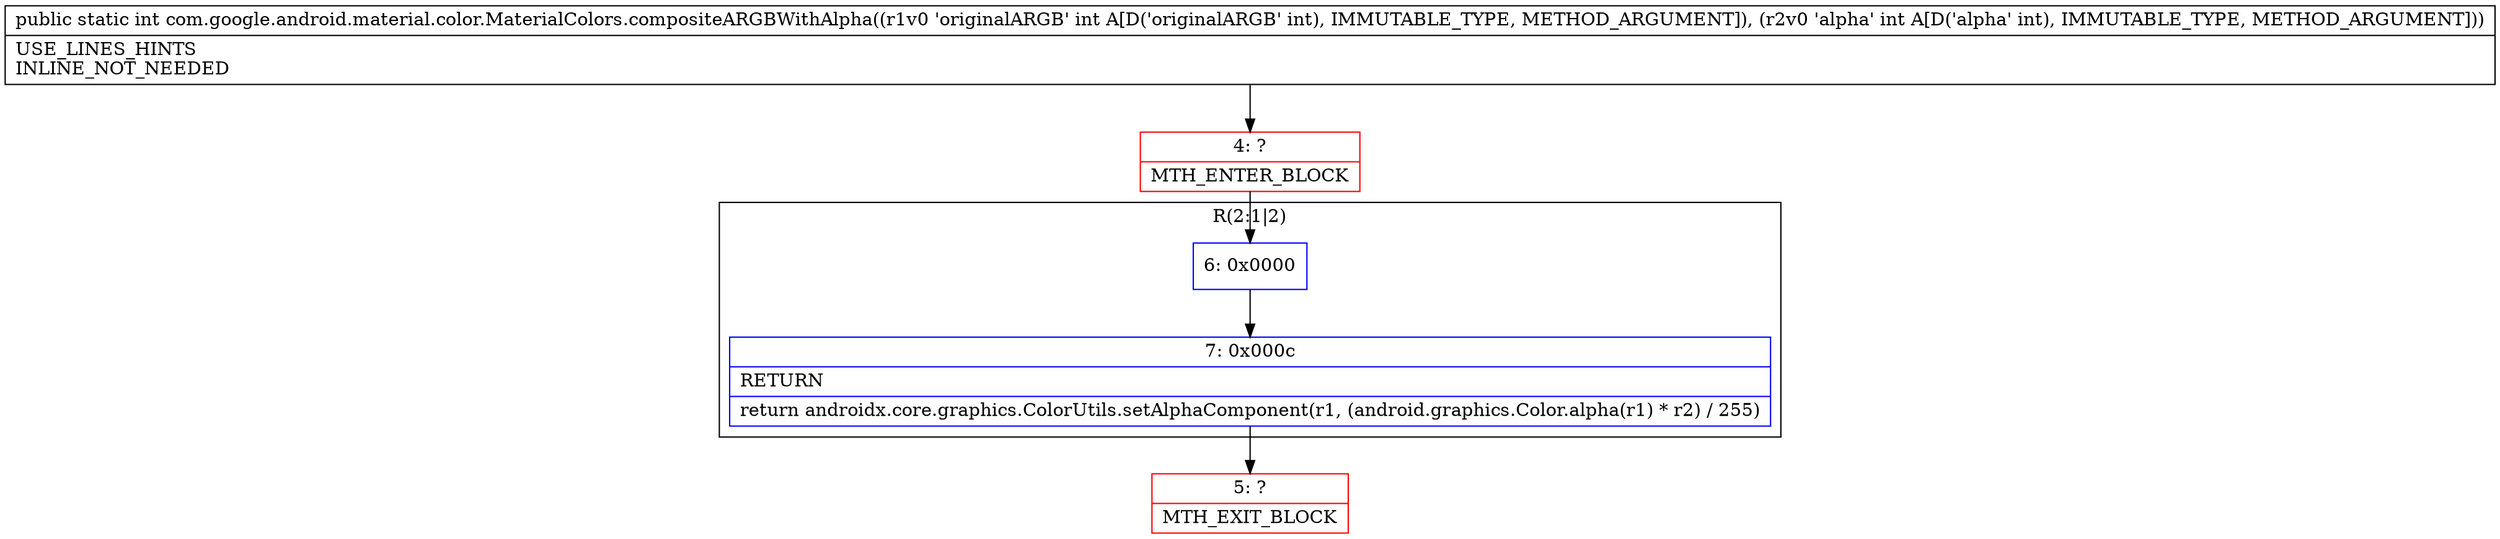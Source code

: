 digraph "CFG forcom.google.android.material.color.MaterialColors.compositeARGBWithAlpha(II)I" {
subgraph cluster_Region_1617329829 {
label = "R(2:1|2)";
node [shape=record,color=blue];
Node_6 [shape=record,label="{6\:\ 0x0000}"];
Node_7 [shape=record,label="{7\:\ 0x000c|RETURN\l|return androidx.core.graphics.ColorUtils.setAlphaComponent(r1, (android.graphics.Color.alpha(r1) * r2) \/ 255)\l}"];
}
Node_4 [shape=record,color=red,label="{4\:\ ?|MTH_ENTER_BLOCK\l}"];
Node_5 [shape=record,color=red,label="{5\:\ ?|MTH_EXIT_BLOCK\l}"];
MethodNode[shape=record,label="{public static int com.google.android.material.color.MaterialColors.compositeARGBWithAlpha((r1v0 'originalARGB' int A[D('originalARGB' int), IMMUTABLE_TYPE, METHOD_ARGUMENT]), (r2v0 'alpha' int A[D('alpha' int), IMMUTABLE_TYPE, METHOD_ARGUMENT]))  | USE_LINES_HINTS\lINLINE_NOT_NEEDED\l}"];
MethodNode -> Node_4;Node_6 -> Node_7;
Node_7 -> Node_5;
Node_4 -> Node_6;
}

